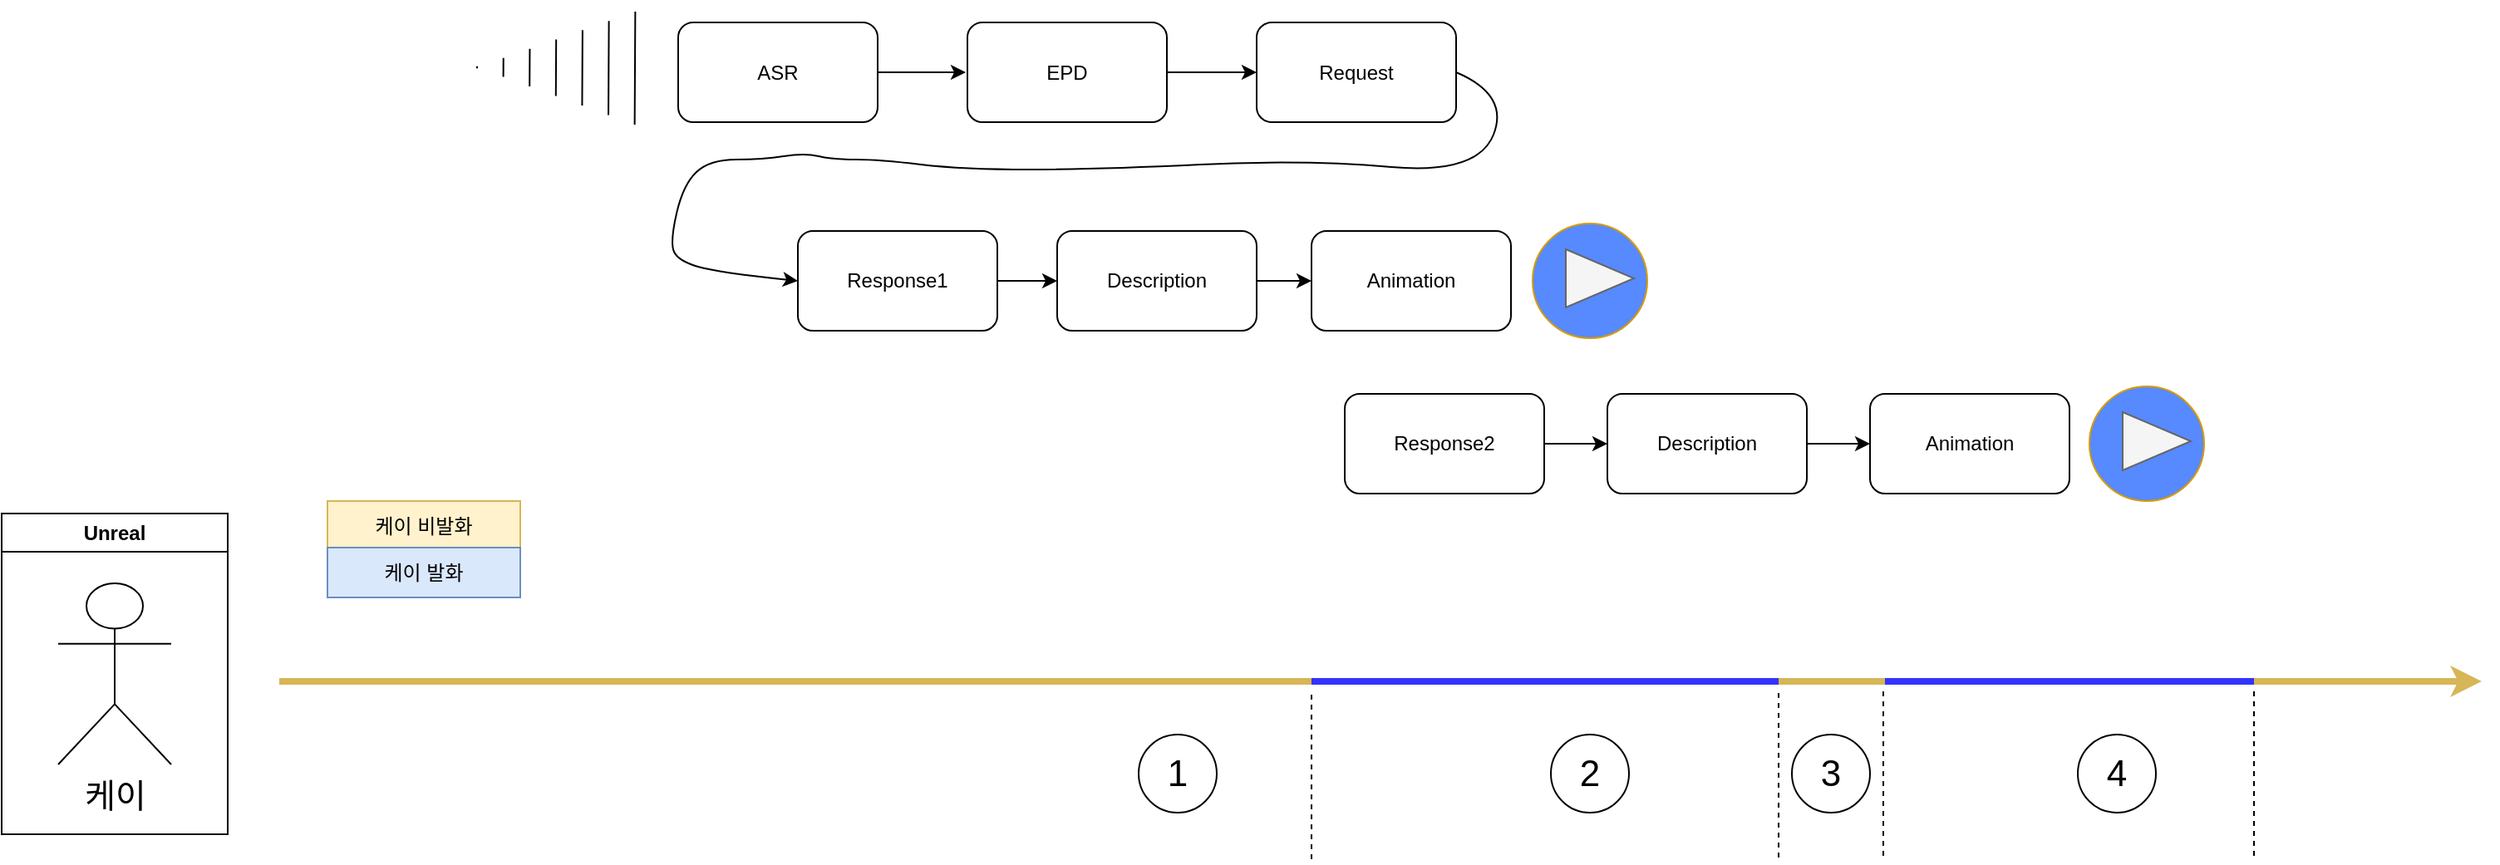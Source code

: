 <mxfile version="22.1.5" type="github">
  <diagram name="Page-1" id="wsqKmG6C-X6NRAp9qNFp">
    <mxGraphModel dx="1834" dy="758" grid="0" gridSize="10" guides="1" tooltips="1" connect="1" arrows="1" fold="1" page="0" pageScale="1" pageWidth="850" pageHeight="1100" math="0" shadow="0">
      <root>
        <mxCell id="0" />
        <mxCell id="1" parent="0" />
        <mxCell id="Wp-W6zbVKRediCiSyHDK-11" style="edgeStyle=orthogonalEdgeStyle;rounded=0;orthogonalLoop=1;jettySize=auto;html=1;" edge="1" parent="1" source="6x0INVDRt19jJb__9WKY-1">
          <mxGeometry relative="1" as="geometry">
            <mxPoint x="491" y="332.5" as="targetPoint" />
          </mxGeometry>
        </mxCell>
        <mxCell id="6x0INVDRt19jJb__9WKY-1" value="ASR" style="rounded=1;whiteSpace=wrap;html=1;" parent="1" vertex="1">
          <mxGeometry x="318" y="302.5" width="120" height="60" as="geometry" />
        </mxCell>
        <mxCell id="Wp-W6zbVKRediCiSyHDK-12" style="edgeStyle=orthogonalEdgeStyle;rounded=0;orthogonalLoop=1;jettySize=auto;html=1;entryX=0;entryY=0.5;entryDx=0;entryDy=0;" edge="1" parent="1" source="6x0INVDRt19jJb__9WKY-5" target="Wp-W6zbVKRediCiSyHDK-3">
          <mxGeometry relative="1" as="geometry" />
        </mxCell>
        <mxCell id="6x0INVDRt19jJb__9WKY-5" value="EPD" style="rounded=1;whiteSpace=wrap;html=1;" parent="1" vertex="1">
          <mxGeometry x="492" y="302.5" width="120" height="60" as="geometry" />
        </mxCell>
        <mxCell id="Wp-W6zbVKRediCiSyHDK-1" value="" style="shape=image;html=1;verticalAlign=top;verticalLabelPosition=bottom;labelBackgroundColor=#ffffff;imageAspect=0;aspect=fixed;image=https://cdn1.iconfinder.com/data/icons/iconoir-vol-3/24/mic-speaking-128.png" vertex="1" parent="1">
          <mxGeometry x="87" y="289" width="87" height="87" as="geometry" />
        </mxCell>
        <mxCell id="Wp-W6zbVKRediCiSyHDK-2" value="" style="shape=mxgraph.arrows2.wedgeArrowDashed2;html=1;bendable=0;startWidth=34;stepSize=15;rounded=0;" edge="1" parent="1">
          <mxGeometry width="100" height="100" relative="1" as="geometry">
            <mxPoint x="292" y="330" as="sourcePoint" />
            <mxPoint x="197" y="329.5" as="targetPoint" />
          </mxGeometry>
        </mxCell>
        <mxCell id="Wp-W6zbVKRediCiSyHDK-3" value="Request" style="rounded=1;whiteSpace=wrap;html=1;" vertex="1" parent="1">
          <mxGeometry x="666" y="302.5" width="120" height="60" as="geometry" />
        </mxCell>
        <mxCell id="Wp-W6zbVKRediCiSyHDK-15" value="" style="edgeStyle=orthogonalEdgeStyle;rounded=0;orthogonalLoop=1;jettySize=auto;html=1;" edge="1" parent="1" source="Wp-W6zbVKRediCiSyHDK-4" target="Wp-W6zbVKRediCiSyHDK-6">
          <mxGeometry relative="1" as="geometry" />
        </mxCell>
        <mxCell id="Wp-W6zbVKRediCiSyHDK-4" value="Response1" style="rounded=1;whiteSpace=wrap;html=1;" vertex="1" parent="1">
          <mxGeometry x="390" y="428" width="120" height="60" as="geometry" />
        </mxCell>
        <mxCell id="Wp-W6zbVKRediCiSyHDK-17" value="" style="edgeStyle=orthogonalEdgeStyle;rounded=0;orthogonalLoop=1;jettySize=auto;html=1;" edge="1" parent="1" source="Wp-W6zbVKRediCiSyHDK-5" target="Wp-W6zbVKRediCiSyHDK-9">
          <mxGeometry relative="1" as="geometry" />
        </mxCell>
        <mxCell id="Wp-W6zbVKRediCiSyHDK-5" value="Response2" style="rounded=1;whiteSpace=wrap;html=1;" vertex="1" parent="1">
          <mxGeometry x="719" y="526" width="120" height="60" as="geometry" />
        </mxCell>
        <mxCell id="Wp-W6zbVKRediCiSyHDK-16" value="" style="edgeStyle=orthogonalEdgeStyle;rounded=0;orthogonalLoop=1;jettySize=auto;html=1;" edge="1" parent="1" source="Wp-W6zbVKRediCiSyHDK-6" target="Wp-W6zbVKRediCiSyHDK-8">
          <mxGeometry relative="1" as="geometry" />
        </mxCell>
        <mxCell id="Wp-W6zbVKRediCiSyHDK-6" value="Description" style="rounded=1;whiteSpace=wrap;html=1;" vertex="1" parent="1">
          <mxGeometry x="546" y="428" width="120" height="60" as="geometry" />
        </mxCell>
        <mxCell id="Wp-W6zbVKRediCiSyHDK-8" value="Animation" style="rounded=1;whiteSpace=wrap;html=1;" vertex="1" parent="1">
          <mxGeometry x="699" y="428" width="120" height="60" as="geometry" />
        </mxCell>
        <mxCell id="Wp-W6zbVKRediCiSyHDK-18" value="" style="edgeStyle=orthogonalEdgeStyle;rounded=0;orthogonalLoop=1;jettySize=auto;html=1;" edge="1" parent="1" source="Wp-W6zbVKRediCiSyHDK-9" target="Wp-W6zbVKRediCiSyHDK-10">
          <mxGeometry relative="1" as="geometry" />
        </mxCell>
        <mxCell id="Wp-W6zbVKRediCiSyHDK-9" value="Description" style="rounded=1;whiteSpace=wrap;html=1;" vertex="1" parent="1">
          <mxGeometry x="877" y="526" width="120" height="60" as="geometry" />
        </mxCell>
        <mxCell id="Wp-W6zbVKRediCiSyHDK-10" value="Animation" style="rounded=1;whiteSpace=wrap;html=1;" vertex="1" parent="1">
          <mxGeometry x="1035" y="526" width="120" height="60" as="geometry" />
        </mxCell>
        <mxCell id="Wp-W6zbVKRediCiSyHDK-14" value="" style="curved=1;endArrow=classic;html=1;rounded=0;entryX=0;entryY=0.5;entryDx=0;entryDy=0;exitX=1;exitY=0.5;exitDx=0;exitDy=0;" edge="1" parent="1" source="Wp-W6zbVKRediCiSyHDK-3" target="Wp-W6zbVKRediCiSyHDK-4">
          <mxGeometry width="50" height="50" relative="1" as="geometry">
            <mxPoint x="399" y="415" as="sourcePoint" />
            <mxPoint x="449" y="365" as="targetPoint" />
            <Array as="points">
              <mxPoint x="818" y="346" />
              <mxPoint x="799" y="394" />
              <mxPoint x="695" y="385" />
              <mxPoint x="570" y="391" />
              <mxPoint x="489" y="391" />
              <mxPoint x="439" y="385" />
              <mxPoint x="411" y="385" />
              <mxPoint x="394" y="381" />
              <mxPoint x="369" y="385" />
              <mxPoint x="337" y="385" />
              <mxPoint x="321" y="400" />
              <mxPoint x="313" y="435" />
              <mxPoint x="318" y="446" />
              <mxPoint x="342" y="453" />
            </Array>
          </mxGeometry>
        </mxCell>
        <mxCell id="Wp-W6zbVKRediCiSyHDK-22" value="" style="ellipse;whiteSpace=wrap;html=1;aspect=fixed;fillColor=#5789FF;strokeColor=#d79b00;" vertex="1" parent="1">
          <mxGeometry x="832" y="423.5" width="69" height="69" as="geometry" />
        </mxCell>
        <mxCell id="Wp-W6zbVKRediCiSyHDK-21" value="" style="triangle;whiteSpace=wrap;html=1;fillColor=#f5f5f5;fontColor=#333333;strokeColor=#666666;" vertex="1" parent="1">
          <mxGeometry x="852" y="439" width="41" height="35" as="geometry" />
        </mxCell>
        <mxCell id="Wp-W6zbVKRediCiSyHDK-23" value="" style="ellipse;whiteSpace=wrap;html=1;aspect=fixed;fillColor=#5789FF;strokeColor=#d79b00;" vertex="1" parent="1">
          <mxGeometry x="1167" y="521.5" width="69" height="69" as="geometry" />
        </mxCell>
        <mxCell id="Wp-W6zbVKRediCiSyHDK-24" value="" style="triangle;whiteSpace=wrap;html=1;fillColor=#f5f5f5;fontColor=#333333;strokeColor=#666666;" vertex="1" parent="1">
          <mxGeometry x="1187" y="537" width="41" height="35" as="geometry" />
        </mxCell>
        <mxCell id="Wp-W6zbVKRediCiSyHDK-28" value="Unreal" style="swimlane;whiteSpace=wrap;html=1;" vertex="1" parent="1">
          <mxGeometry x="-89" y="598" width="136" height="193" as="geometry" />
        </mxCell>
        <mxCell id="Wp-W6zbVKRediCiSyHDK-29" value="&lt;font style=&quot;font-size: 20px;&quot;&gt;케이&lt;/font&gt;" style="shape=umlActor;verticalLabelPosition=bottom;verticalAlign=top;html=1;outlineConnect=0;" vertex="1" parent="Wp-W6zbVKRediCiSyHDK-28">
          <mxGeometry x="34" y="42" width="68" height="109" as="geometry" />
        </mxCell>
        <mxCell id="Wp-W6zbVKRediCiSyHDK-33" value="" style="endArrow=none;html=1;rounded=0;fillColor=#dae8fc;strokeColor=#3333FF;strokeWidth=4;" edge="1" parent="1">
          <mxGeometry width="50" height="50" relative="1" as="geometry">
            <mxPoint x="699" y="699" as="sourcePoint" />
            <mxPoint x="991" y="699" as="targetPoint" />
          </mxGeometry>
        </mxCell>
        <mxCell id="Wp-W6zbVKRediCiSyHDK-34" value="" style="endArrow=none;html=1;rounded=0;fillColor=#dae8fc;strokeColor=#3333FF;strokeWidth=4;" edge="1" parent="1">
          <mxGeometry width="50" height="50" relative="1" as="geometry">
            <mxPoint x="1044" y="699" as="sourcePoint" />
            <mxPoint x="1266" y="699" as="targetPoint" />
          </mxGeometry>
        </mxCell>
        <mxCell id="Wp-W6zbVKRediCiSyHDK-35" value="" style="endArrow=none;html=1;rounded=0;strokeWidth=4;fillColor=#fff2cc;strokeColor=#d6b656;" edge="1" parent="1">
          <mxGeometry width="50" height="50" relative="1" as="geometry">
            <mxPoint x="78" y="699" as="sourcePoint" />
            <mxPoint x="699" y="699" as="targetPoint" />
          </mxGeometry>
        </mxCell>
        <mxCell id="Wp-W6zbVKRediCiSyHDK-36" value="" style="endArrow=none;html=1;rounded=0;strokeWidth=4;fillColor=#fff2cc;strokeColor=#d6b656;" edge="1" parent="1">
          <mxGeometry width="50" height="50" relative="1" as="geometry">
            <mxPoint x="980" y="699" as="sourcePoint" />
            <mxPoint x="1044" y="699" as="targetPoint" />
          </mxGeometry>
        </mxCell>
        <mxCell id="Wp-W6zbVKRediCiSyHDK-38" value="" style="endArrow=classic;html=1;rounded=0;strokeWidth=4;fillColor=#fff2cc;strokeColor=#d6b656;" edge="1" parent="1">
          <mxGeometry width="50" height="50" relative="1" as="geometry">
            <mxPoint x="1266" y="699" as="sourcePoint" />
            <mxPoint x="1403" y="699" as="targetPoint" />
          </mxGeometry>
        </mxCell>
        <mxCell id="Wp-W6zbVKRediCiSyHDK-40" value="케이 비발화" style="text;html=1;strokeColor=#d6b656;fillColor=#fff2cc;align=center;verticalAlign=middle;whiteSpace=wrap;rounded=0;" vertex="1" parent="1">
          <mxGeometry x="107" y="590.5" width="116" height="30" as="geometry" />
        </mxCell>
        <mxCell id="Wp-W6zbVKRediCiSyHDK-41" value="케이 발화" style="text;html=1;strokeColor=#6c8ebf;fillColor=#dae8fc;align=center;verticalAlign=middle;whiteSpace=wrap;rounded=0;" vertex="1" parent="1">
          <mxGeometry x="107" y="618.5" width="116" height="30" as="geometry" />
        </mxCell>
        <mxCell id="Wp-W6zbVKRediCiSyHDK-44" value="" style="endArrow=none;dashed=1;html=1;rounded=0;" edge="1" parent="1">
          <mxGeometry width="50" height="50" relative="1" as="geometry">
            <mxPoint x="699" y="707" as="sourcePoint" />
            <mxPoint x="699" y="807" as="targetPoint" />
          </mxGeometry>
        </mxCell>
        <mxCell id="Wp-W6zbVKRediCiSyHDK-46" value="" style="endArrow=none;dashed=1;html=1;rounded=0;" edge="1" parent="1">
          <mxGeometry width="50" height="50" relative="1" as="geometry">
            <mxPoint x="980" y="706" as="sourcePoint" />
            <mxPoint x="980" y="806" as="targetPoint" />
          </mxGeometry>
        </mxCell>
        <mxCell id="Wp-W6zbVKRediCiSyHDK-47" value="" style="endArrow=none;dashed=1;html=1;rounded=0;" edge="1" parent="1">
          <mxGeometry width="50" height="50" relative="1" as="geometry">
            <mxPoint x="1043" y="705" as="sourcePoint" />
            <mxPoint x="1043" y="805" as="targetPoint" />
          </mxGeometry>
        </mxCell>
        <mxCell id="Wp-W6zbVKRediCiSyHDK-48" value="" style="endArrow=none;dashed=1;html=1;rounded=0;" edge="1" parent="1">
          <mxGeometry width="50" height="50" relative="1" as="geometry">
            <mxPoint x="1266" y="705" as="sourcePoint" />
            <mxPoint x="1266" y="805" as="targetPoint" />
          </mxGeometry>
        </mxCell>
        <mxCell id="Wp-W6zbVKRediCiSyHDK-49" value="1" style="ellipse;whiteSpace=wrap;html=1;aspect=fixed;fontSize=22;" vertex="1" parent="1">
          <mxGeometry x="595" y="731" width="47" height="47" as="geometry" />
        </mxCell>
        <mxCell id="Wp-W6zbVKRediCiSyHDK-50" value="2" style="ellipse;whiteSpace=wrap;html=1;aspect=fixed;fontSize=22;" vertex="1" parent="1">
          <mxGeometry x="843" y="731" width="47" height="47" as="geometry" />
        </mxCell>
        <mxCell id="Wp-W6zbVKRediCiSyHDK-51" value="3" style="ellipse;whiteSpace=wrap;html=1;aspect=fixed;fontSize=22;" vertex="1" parent="1">
          <mxGeometry x="988" y="731" width="47" height="47" as="geometry" />
        </mxCell>
        <mxCell id="Wp-W6zbVKRediCiSyHDK-52" value="4" style="ellipse;whiteSpace=wrap;html=1;aspect=fixed;fontSize=22;" vertex="1" parent="1">
          <mxGeometry x="1160" y="731" width="47" height="47" as="geometry" />
        </mxCell>
      </root>
    </mxGraphModel>
  </diagram>
</mxfile>
